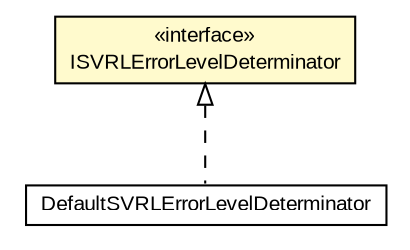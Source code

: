 #!/usr/local/bin/dot
#
# Class diagram 
# Generated by UMLGraph version 5.1 (http://www.umlgraph.org/)
#

digraph G {
	edge [fontname="arial",fontsize=10,labelfontname="arial",labelfontsize=10];
	node [fontname="arial",fontsize=10,shape=plaintext];
	nodesep=0.25;
	ranksep=0.5;
	// com.helger.schematron.svrl.ISVRLErrorLevelDeterminator
	c12099 [label=<<table title="com.helger.schematron.svrl.ISVRLErrorLevelDeterminator" border="0" cellborder="1" cellspacing="0" cellpadding="2" port="p" bgcolor="lemonChiffon" href="./ISVRLErrorLevelDeterminator.html">
		<tr><td><table border="0" cellspacing="0" cellpadding="1">
<tr><td align="center" balign="center"> &#171;interface&#187; </td></tr>
<tr><td align="center" balign="center"> ISVRLErrorLevelDeterminator </td></tr>
		</table></td></tr>
		</table>>, fontname="arial", fontcolor="black", fontsize=10.0];
	// com.helger.schematron.svrl.DefaultSVRLErrorLevelDeterminator
	c12100 [label=<<table title="com.helger.schematron.svrl.DefaultSVRLErrorLevelDeterminator" border="0" cellborder="1" cellspacing="0" cellpadding="2" port="p" href="./DefaultSVRLErrorLevelDeterminator.html">
		<tr><td><table border="0" cellspacing="0" cellpadding="1">
<tr><td align="center" balign="center"> DefaultSVRLErrorLevelDeterminator </td></tr>
		</table></td></tr>
		</table>>, fontname="arial", fontcolor="black", fontsize=10.0];
	//com.helger.schematron.svrl.DefaultSVRLErrorLevelDeterminator implements com.helger.schematron.svrl.ISVRLErrorLevelDeterminator
	c12099:p -> c12100:p [dir=back,arrowtail=empty,style=dashed];
}

